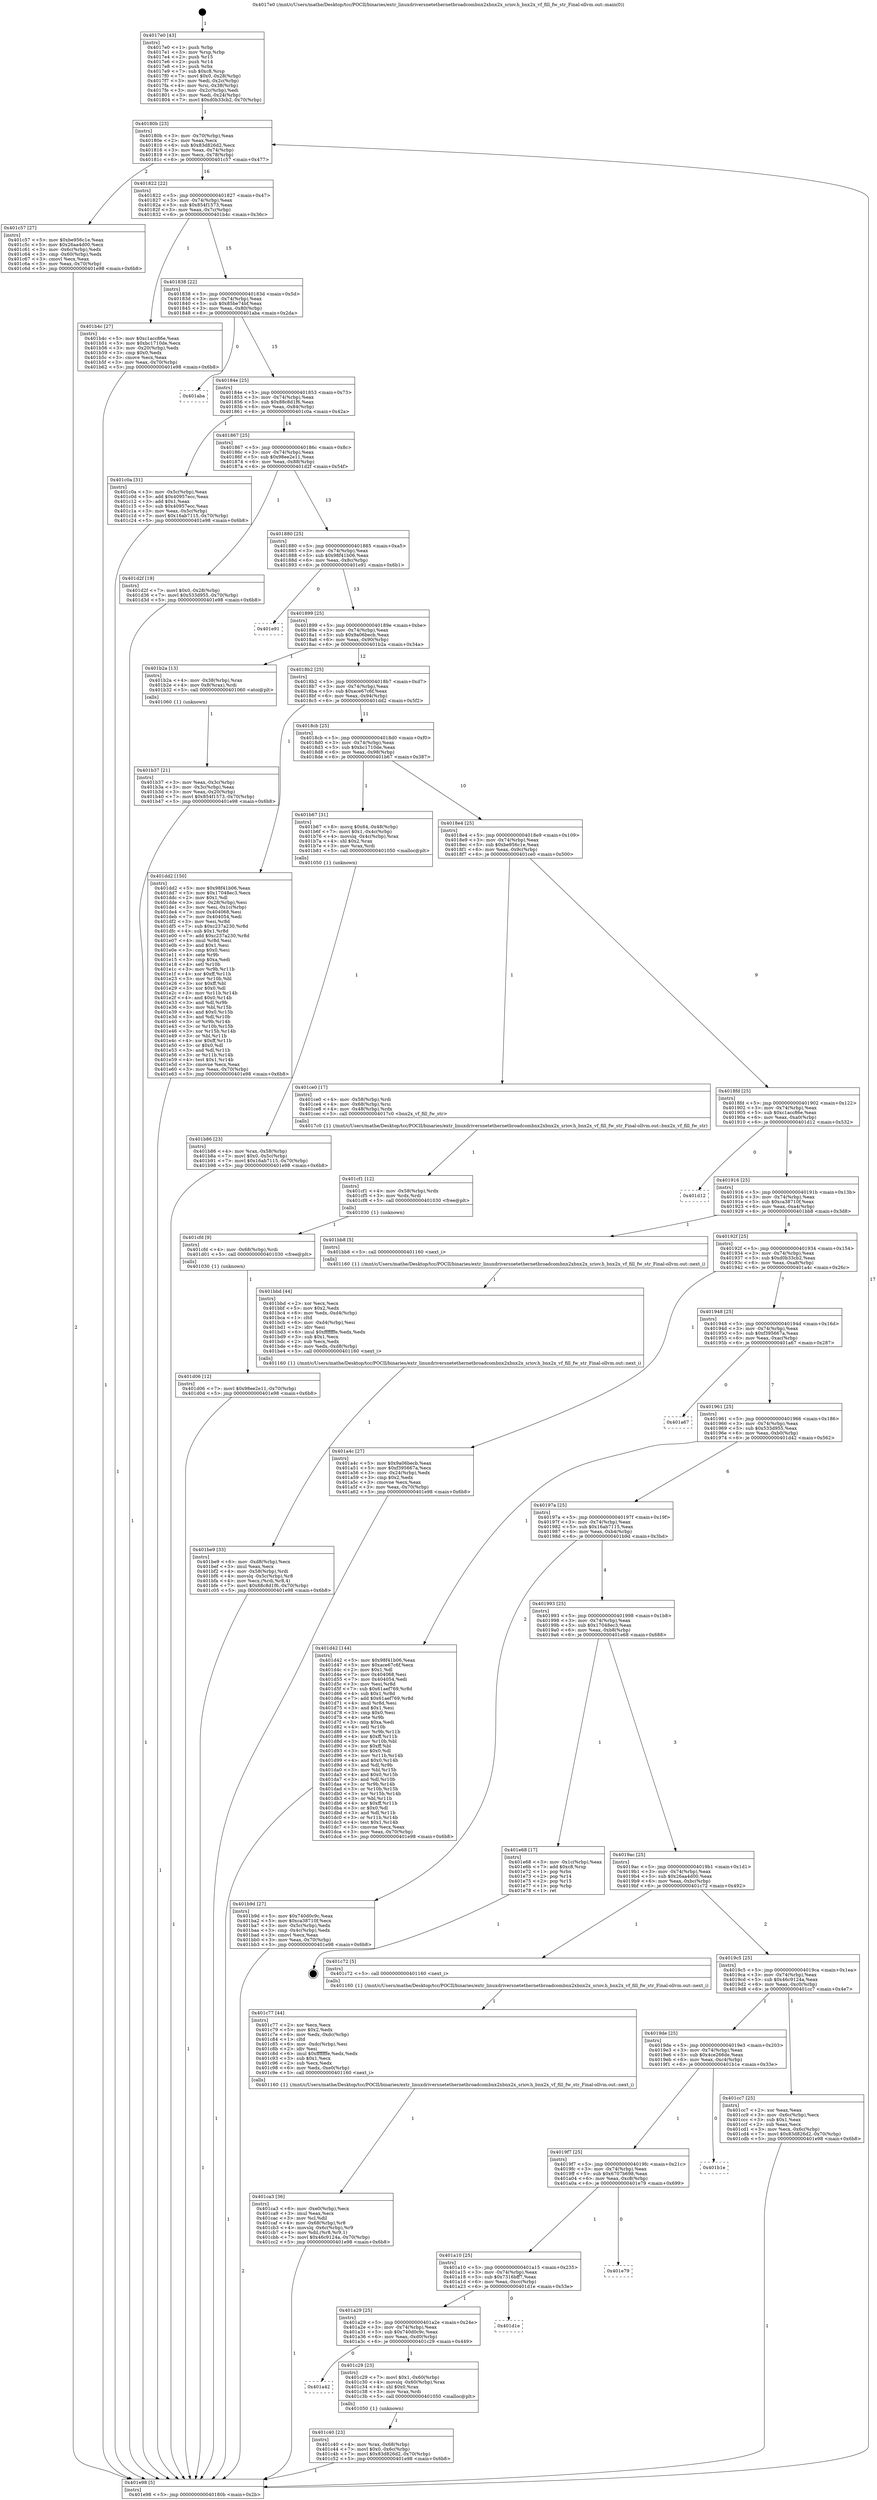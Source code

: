 digraph "0x4017e0" {
  label = "0x4017e0 (/mnt/c/Users/mathe/Desktop/tcc/POCII/binaries/extr_linuxdriversnetethernetbroadcombnx2xbnx2x_sriov.h_bnx2x_vf_fill_fw_str_Final-ollvm.out::main(0))"
  labelloc = "t"
  node[shape=record]

  Entry [label="",width=0.3,height=0.3,shape=circle,fillcolor=black,style=filled]
  "0x40180b" [label="{
     0x40180b [23]\l
     | [instrs]\l
     &nbsp;&nbsp;0x40180b \<+3\>: mov -0x70(%rbp),%eax\l
     &nbsp;&nbsp;0x40180e \<+2\>: mov %eax,%ecx\l
     &nbsp;&nbsp;0x401810 \<+6\>: sub $0x83d826d2,%ecx\l
     &nbsp;&nbsp;0x401816 \<+3\>: mov %eax,-0x74(%rbp)\l
     &nbsp;&nbsp;0x401819 \<+3\>: mov %ecx,-0x78(%rbp)\l
     &nbsp;&nbsp;0x40181c \<+6\>: je 0000000000401c57 \<main+0x477\>\l
  }"]
  "0x401c57" [label="{
     0x401c57 [27]\l
     | [instrs]\l
     &nbsp;&nbsp;0x401c57 \<+5\>: mov $0xbe956c1e,%eax\l
     &nbsp;&nbsp;0x401c5c \<+5\>: mov $0x26aa4d00,%ecx\l
     &nbsp;&nbsp;0x401c61 \<+3\>: mov -0x6c(%rbp),%edx\l
     &nbsp;&nbsp;0x401c64 \<+3\>: cmp -0x60(%rbp),%edx\l
     &nbsp;&nbsp;0x401c67 \<+3\>: cmovl %ecx,%eax\l
     &nbsp;&nbsp;0x401c6a \<+3\>: mov %eax,-0x70(%rbp)\l
     &nbsp;&nbsp;0x401c6d \<+5\>: jmp 0000000000401e98 \<main+0x6b8\>\l
  }"]
  "0x401822" [label="{
     0x401822 [22]\l
     | [instrs]\l
     &nbsp;&nbsp;0x401822 \<+5\>: jmp 0000000000401827 \<main+0x47\>\l
     &nbsp;&nbsp;0x401827 \<+3\>: mov -0x74(%rbp),%eax\l
     &nbsp;&nbsp;0x40182a \<+5\>: sub $0x854f1573,%eax\l
     &nbsp;&nbsp;0x40182f \<+3\>: mov %eax,-0x7c(%rbp)\l
     &nbsp;&nbsp;0x401832 \<+6\>: je 0000000000401b4c \<main+0x36c\>\l
  }"]
  Exit [label="",width=0.3,height=0.3,shape=circle,fillcolor=black,style=filled,peripheries=2]
  "0x401b4c" [label="{
     0x401b4c [27]\l
     | [instrs]\l
     &nbsp;&nbsp;0x401b4c \<+5\>: mov $0xc1acc86e,%eax\l
     &nbsp;&nbsp;0x401b51 \<+5\>: mov $0xbc1710de,%ecx\l
     &nbsp;&nbsp;0x401b56 \<+3\>: mov -0x20(%rbp),%edx\l
     &nbsp;&nbsp;0x401b59 \<+3\>: cmp $0x0,%edx\l
     &nbsp;&nbsp;0x401b5c \<+3\>: cmove %ecx,%eax\l
     &nbsp;&nbsp;0x401b5f \<+3\>: mov %eax,-0x70(%rbp)\l
     &nbsp;&nbsp;0x401b62 \<+5\>: jmp 0000000000401e98 \<main+0x6b8\>\l
  }"]
  "0x401838" [label="{
     0x401838 [22]\l
     | [instrs]\l
     &nbsp;&nbsp;0x401838 \<+5\>: jmp 000000000040183d \<main+0x5d\>\l
     &nbsp;&nbsp;0x40183d \<+3\>: mov -0x74(%rbp),%eax\l
     &nbsp;&nbsp;0x401840 \<+5\>: sub $0x85be74bf,%eax\l
     &nbsp;&nbsp;0x401845 \<+3\>: mov %eax,-0x80(%rbp)\l
     &nbsp;&nbsp;0x401848 \<+6\>: je 0000000000401aba \<main+0x2da\>\l
  }"]
  "0x401d06" [label="{
     0x401d06 [12]\l
     | [instrs]\l
     &nbsp;&nbsp;0x401d06 \<+7\>: movl $0x98ee2e11,-0x70(%rbp)\l
     &nbsp;&nbsp;0x401d0d \<+5\>: jmp 0000000000401e98 \<main+0x6b8\>\l
  }"]
  "0x401aba" [label="{
     0x401aba\l
  }", style=dashed]
  "0x40184e" [label="{
     0x40184e [25]\l
     | [instrs]\l
     &nbsp;&nbsp;0x40184e \<+5\>: jmp 0000000000401853 \<main+0x73\>\l
     &nbsp;&nbsp;0x401853 \<+3\>: mov -0x74(%rbp),%eax\l
     &nbsp;&nbsp;0x401856 \<+5\>: sub $0x88c8d1f6,%eax\l
     &nbsp;&nbsp;0x40185b \<+6\>: mov %eax,-0x84(%rbp)\l
     &nbsp;&nbsp;0x401861 \<+6\>: je 0000000000401c0a \<main+0x42a\>\l
  }"]
  "0x401cfd" [label="{
     0x401cfd [9]\l
     | [instrs]\l
     &nbsp;&nbsp;0x401cfd \<+4\>: mov -0x68(%rbp),%rdi\l
     &nbsp;&nbsp;0x401d01 \<+5\>: call 0000000000401030 \<free@plt\>\l
     | [calls]\l
     &nbsp;&nbsp;0x401030 \{1\} (unknown)\l
  }"]
  "0x401c0a" [label="{
     0x401c0a [31]\l
     | [instrs]\l
     &nbsp;&nbsp;0x401c0a \<+3\>: mov -0x5c(%rbp),%eax\l
     &nbsp;&nbsp;0x401c0d \<+5\>: add $0x40957ecc,%eax\l
     &nbsp;&nbsp;0x401c12 \<+3\>: add $0x1,%eax\l
     &nbsp;&nbsp;0x401c15 \<+5\>: sub $0x40957ecc,%eax\l
     &nbsp;&nbsp;0x401c1a \<+3\>: mov %eax,-0x5c(%rbp)\l
     &nbsp;&nbsp;0x401c1d \<+7\>: movl $0x16ab7115,-0x70(%rbp)\l
     &nbsp;&nbsp;0x401c24 \<+5\>: jmp 0000000000401e98 \<main+0x6b8\>\l
  }"]
  "0x401867" [label="{
     0x401867 [25]\l
     | [instrs]\l
     &nbsp;&nbsp;0x401867 \<+5\>: jmp 000000000040186c \<main+0x8c\>\l
     &nbsp;&nbsp;0x40186c \<+3\>: mov -0x74(%rbp),%eax\l
     &nbsp;&nbsp;0x40186f \<+5\>: sub $0x98ee2e11,%eax\l
     &nbsp;&nbsp;0x401874 \<+6\>: mov %eax,-0x88(%rbp)\l
     &nbsp;&nbsp;0x40187a \<+6\>: je 0000000000401d2f \<main+0x54f\>\l
  }"]
  "0x401cf1" [label="{
     0x401cf1 [12]\l
     | [instrs]\l
     &nbsp;&nbsp;0x401cf1 \<+4\>: mov -0x58(%rbp),%rdx\l
     &nbsp;&nbsp;0x401cf5 \<+3\>: mov %rdx,%rdi\l
     &nbsp;&nbsp;0x401cf8 \<+5\>: call 0000000000401030 \<free@plt\>\l
     | [calls]\l
     &nbsp;&nbsp;0x401030 \{1\} (unknown)\l
  }"]
  "0x401d2f" [label="{
     0x401d2f [19]\l
     | [instrs]\l
     &nbsp;&nbsp;0x401d2f \<+7\>: movl $0x0,-0x28(%rbp)\l
     &nbsp;&nbsp;0x401d36 \<+7\>: movl $0x533d955,-0x70(%rbp)\l
     &nbsp;&nbsp;0x401d3d \<+5\>: jmp 0000000000401e98 \<main+0x6b8\>\l
  }"]
  "0x401880" [label="{
     0x401880 [25]\l
     | [instrs]\l
     &nbsp;&nbsp;0x401880 \<+5\>: jmp 0000000000401885 \<main+0xa5\>\l
     &nbsp;&nbsp;0x401885 \<+3\>: mov -0x74(%rbp),%eax\l
     &nbsp;&nbsp;0x401888 \<+5\>: sub $0x98f41b06,%eax\l
     &nbsp;&nbsp;0x40188d \<+6\>: mov %eax,-0x8c(%rbp)\l
     &nbsp;&nbsp;0x401893 \<+6\>: je 0000000000401e91 \<main+0x6b1\>\l
  }"]
  "0x401ca3" [label="{
     0x401ca3 [36]\l
     | [instrs]\l
     &nbsp;&nbsp;0x401ca3 \<+6\>: mov -0xe0(%rbp),%ecx\l
     &nbsp;&nbsp;0x401ca9 \<+3\>: imul %eax,%ecx\l
     &nbsp;&nbsp;0x401cac \<+3\>: mov %cl,%dil\l
     &nbsp;&nbsp;0x401caf \<+4\>: mov -0x68(%rbp),%r8\l
     &nbsp;&nbsp;0x401cb3 \<+4\>: movslq -0x6c(%rbp),%r9\l
     &nbsp;&nbsp;0x401cb7 \<+4\>: mov %dil,(%r8,%r9,1)\l
     &nbsp;&nbsp;0x401cbb \<+7\>: movl $0x46c9124a,-0x70(%rbp)\l
     &nbsp;&nbsp;0x401cc2 \<+5\>: jmp 0000000000401e98 \<main+0x6b8\>\l
  }"]
  "0x401e91" [label="{
     0x401e91\l
  }", style=dashed]
  "0x401899" [label="{
     0x401899 [25]\l
     | [instrs]\l
     &nbsp;&nbsp;0x401899 \<+5\>: jmp 000000000040189e \<main+0xbe\>\l
     &nbsp;&nbsp;0x40189e \<+3\>: mov -0x74(%rbp),%eax\l
     &nbsp;&nbsp;0x4018a1 \<+5\>: sub $0x9a06becb,%eax\l
     &nbsp;&nbsp;0x4018a6 \<+6\>: mov %eax,-0x90(%rbp)\l
     &nbsp;&nbsp;0x4018ac \<+6\>: je 0000000000401b2a \<main+0x34a\>\l
  }"]
  "0x401c77" [label="{
     0x401c77 [44]\l
     | [instrs]\l
     &nbsp;&nbsp;0x401c77 \<+2\>: xor %ecx,%ecx\l
     &nbsp;&nbsp;0x401c79 \<+5\>: mov $0x2,%edx\l
     &nbsp;&nbsp;0x401c7e \<+6\>: mov %edx,-0xdc(%rbp)\l
     &nbsp;&nbsp;0x401c84 \<+1\>: cltd\l
     &nbsp;&nbsp;0x401c85 \<+6\>: mov -0xdc(%rbp),%esi\l
     &nbsp;&nbsp;0x401c8b \<+2\>: idiv %esi\l
     &nbsp;&nbsp;0x401c8d \<+6\>: imul $0xfffffffe,%edx,%edx\l
     &nbsp;&nbsp;0x401c93 \<+3\>: sub $0x1,%ecx\l
     &nbsp;&nbsp;0x401c96 \<+2\>: sub %ecx,%edx\l
     &nbsp;&nbsp;0x401c98 \<+6\>: mov %edx,-0xe0(%rbp)\l
     &nbsp;&nbsp;0x401c9e \<+5\>: call 0000000000401160 \<next_i\>\l
     | [calls]\l
     &nbsp;&nbsp;0x401160 \{1\} (/mnt/c/Users/mathe/Desktop/tcc/POCII/binaries/extr_linuxdriversnetethernetbroadcombnx2xbnx2x_sriov.h_bnx2x_vf_fill_fw_str_Final-ollvm.out::next_i)\l
  }"]
  "0x401b2a" [label="{
     0x401b2a [13]\l
     | [instrs]\l
     &nbsp;&nbsp;0x401b2a \<+4\>: mov -0x38(%rbp),%rax\l
     &nbsp;&nbsp;0x401b2e \<+4\>: mov 0x8(%rax),%rdi\l
     &nbsp;&nbsp;0x401b32 \<+5\>: call 0000000000401060 \<atoi@plt\>\l
     | [calls]\l
     &nbsp;&nbsp;0x401060 \{1\} (unknown)\l
  }"]
  "0x4018b2" [label="{
     0x4018b2 [25]\l
     | [instrs]\l
     &nbsp;&nbsp;0x4018b2 \<+5\>: jmp 00000000004018b7 \<main+0xd7\>\l
     &nbsp;&nbsp;0x4018b7 \<+3\>: mov -0x74(%rbp),%eax\l
     &nbsp;&nbsp;0x4018ba \<+5\>: sub $0xace67c6f,%eax\l
     &nbsp;&nbsp;0x4018bf \<+6\>: mov %eax,-0x94(%rbp)\l
     &nbsp;&nbsp;0x4018c5 \<+6\>: je 0000000000401dd2 \<main+0x5f2\>\l
  }"]
  "0x401c40" [label="{
     0x401c40 [23]\l
     | [instrs]\l
     &nbsp;&nbsp;0x401c40 \<+4\>: mov %rax,-0x68(%rbp)\l
     &nbsp;&nbsp;0x401c44 \<+7\>: movl $0x0,-0x6c(%rbp)\l
     &nbsp;&nbsp;0x401c4b \<+7\>: movl $0x83d826d2,-0x70(%rbp)\l
     &nbsp;&nbsp;0x401c52 \<+5\>: jmp 0000000000401e98 \<main+0x6b8\>\l
  }"]
  "0x401dd2" [label="{
     0x401dd2 [150]\l
     | [instrs]\l
     &nbsp;&nbsp;0x401dd2 \<+5\>: mov $0x98f41b06,%eax\l
     &nbsp;&nbsp;0x401dd7 \<+5\>: mov $0x17048ec3,%ecx\l
     &nbsp;&nbsp;0x401ddc \<+2\>: mov $0x1,%dl\l
     &nbsp;&nbsp;0x401dde \<+3\>: mov -0x28(%rbp),%esi\l
     &nbsp;&nbsp;0x401de1 \<+3\>: mov %esi,-0x1c(%rbp)\l
     &nbsp;&nbsp;0x401de4 \<+7\>: mov 0x404068,%esi\l
     &nbsp;&nbsp;0x401deb \<+7\>: mov 0x404054,%edi\l
     &nbsp;&nbsp;0x401df2 \<+3\>: mov %esi,%r8d\l
     &nbsp;&nbsp;0x401df5 \<+7\>: sub $0xc237a230,%r8d\l
     &nbsp;&nbsp;0x401dfc \<+4\>: sub $0x1,%r8d\l
     &nbsp;&nbsp;0x401e00 \<+7\>: add $0xc237a230,%r8d\l
     &nbsp;&nbsp;0x401e07 \<+4\>: imul %r8d,%esi\l
     &nbsp;&nbsp;0x401e0b \<+3\>: and $0x1,%esi\l
     &nbsp;&nbsp;0x401e0e \<+3\>: cmp $0x0,%esi\l
     &nbsp;&nbsp;0x401e11 \<+4\>: sete %r9b\l
     &nbsp;&nbsp;0x401e15 \<+3\>: cmp $0xa,%edi\l
     &nbsp;&nbsp;0x401e18 \<+4\>: setl %r10b\l
     &nbsp;&nbsp;0x401e1c \<+3\>: mov %r9b,%r11b\l
     &nbsp;&nbsp;0x401e1f \<+4\>: xor $0xff,%r11b\l
     &nbsp;&nbsp;0x401e23 \<+3\>: mov %r10b,%bl\l
     &nbsp;&nbsp;0x401e26 \<+3\>: xor $0xff,%bl\l
     &nbsp;&nbsp;0x401e29 \<+3\>: xor $0x0,%dl\l
     &nbsp;&nbsp;0x401e2c \<+3\>: mov %r11b,%r14b\l
     &nbsp;&nbsp;0x401e2f \<+4\>: and $0x0,%r14b\l
     &nbsp;&nbsp;0x401e33 \<+3\>: and %dl,%r9b\l
     &nbsp;&nbsp;0x401e36 \<+3\>: mov %bl,%r15b\l
     &nbsp;&nbsp;0x401e39 \<+4\>: and $0x0,%r15b\l
     &nbsp;&nbsp;0x401e3d \<+3\>: and %dl,%r10b\l
     &nbsp;&nbsp;0x401e40 \<+3\>: or %r9b,%r14b\l
     &nbsp;&nbsp;0x401e43 \<+3\>: or %r10b,%r15b\l
     &nbsp;&nbsp;0x401e46 \<+3\>: xor %r15b,%r14b\l
     &nbsp;&nbsp;0x401e49 \<+3\>: or %bl,%r11b\l
     &nbsp;&nbsp;0x401e4c \<+4\>: xor $0xff,%r11b\l
     &nbsp;&nbsp;0x401e50 \<+3\>: or $0x0,%dl\l
     &nbsp;&nbsp;0x401e53 \<+3\>: and %dl,%r11b\l
     &nbsp;&nbsp;0x401e56 \<+3\>: or %r11b,%r14b\l
     &nbsp;&nbsp;0x401e59 \<+4\>: test $0x1,%r14b\l
     &nbsp;&nbsp;0x401e5d \<+3\>: cmovne %ecx,%eax\l
     &nbsp;&nbsp;0x401e60 \<+3\>: mov %eax,-0x70(%rbp)\l
     &nbsp;&nbsp;0x401e63 \<+5\>: jmp 0000000000401e98 \<main+0x6b8\>\l
  }"]
  "0x4018cb" [label="{
     0x4018cb [25]\l
     | [instrs]\l
     &nbsp;&nbsp;0x4018cb \<+5\>: jmp 00000000004018d0 \<main+0xf0\>\l
     &nbsp;&nbsp;0x4018d0 \<+3\>: mov -0x74(%rbp),%eax\l
     &nbsp;&nbsp;0x4018d3 \<+5\>: sub $0xbc1710de,%eax\l
     &nbsp;&nbsp;0x4018d8 \<+6\>: mov %eax,-0x98(%rbp)\l
     &nbsp;&nbsp;0x4018de \<+6\>: je 0000000000401b67 \<main+0x387\>\l
  }"]
  "0x401a42" [label="{
     0x401a42\l
  }", style=dashed]
  "0x401b67" [label="{
     0x401b67 [31]\l
     | [instrs]\l
     &nbsp;&nbsp;0x401b67 \<+8\>: movq $0x64,-0x48(%rbp)\l
     &nbsp;&nbsp;0x401b6f \<+7\>: movl $0x1,-0x4c(%rbp)\l
     &nbsp;&nbsp;0x401b76 \<+4\>: movslq -0x4c(%rbp),%rax\l
     &nbsp;&nbsp;0x401b7a \<+4\>: shl $0x2,%rax\l
     &nbsp;&nbsp;0x401b7e \<+3\>: mov %rax,%rdi\l
     &nbsp;&nbsp;0x401b81 \<+5\>: call 0000000000401050 \<malloc@plt\>\l
     | [calls]\l
     &nbsp;&nbsp;0x401050 \{1\} (unknown)\l
  }"]
  "0x4018e4" [label="{
     0x4018e4 [25]\l
     | [instrs]\l
     &nbsp;&nbsp;0x4018e4 \<+5\>: jmp 00000000004018e9 \<main+0x109\>\l
     &nbsp;&nbsp;0x4018e9 \<+3\>: mov -0x74(%rbp),%eax\l
     &nbsp;&nbsp;0x4018ec \<+5\>: sub $0xbe956c1e,%eax\l
     &nbsp;&nbsp;0x4018f1 \<+6\>: mov %eax,-0x9c(%rbp)\l
     &nbsp;&nbsp;0x4018f7 \<+6\>: je 0000000000401ce0 \<main+0x500\>\l
  }"]
  "0x401c29" [label="{
     0x401c29 [23]\l
     | [instrs]\l
     &nbsp;&nbsp;0x401c29 \<+7\>: movl $0x1,-0x60(%rbp)\l
     &nbsp;&nbsp;0x401c30 \<+4\>: movslq -0x60(%rbp),%rax\l
     &nbsp;&nbsp;0x401c34 \<+4\>: shl $0x0,%rax\l
     &nbsp;&nbsp;0x401c38 \<+3\>: mov %rax,%rdi\l
     &nbsp;&nbsp;0x401c3b \<+5\>: call 0000000000401050 \<malloc@plt\>\l
     | [calls]\l
     &nbsp;&nbsp;0x401050 \{1\} (unknown)\l
  }"]
  "0x401ce0" [label="{
     0x401ce0 [17]\l
     | [instrs]\l
     &nbsp;&nbsp;0x401ce0 \<+4\>: mov -0x58(%rbp),%rdi\l
     &nbsp;&nbsp;0x401ce4 \<+4\>: mov -0x68(%rbp),%rsi\l
     &nbsp;&nbsp;0x401ce8 \<+4\>: mov -0x48(%rbp),%rdx\l
     &nbsp;&nbsp;0x401cec \<+5\>: call 00000000004017c0 \<bnx2x_vf_fill_fw_str\>\l
     | [calls]\l
     &nbsp;&nbsp;0x4017c0 \{1\} (/mnt/c/Users/mathe/Desktop/tcc/POCII/binaries/extr_linuxdriversnetethernetbroadcombnx2xbnx2x_sriov.h_bnx2x_vf_fill_fw_str_Final-ollvm.out::bnx2x_vf_fill_fw_str)\l
  }"]
  "0x4018fd" [label="{
     0x4018fd [25]\l
     | [instrs]\l
     &nbsp;&nbsp;0x4018fd \<+5\>: jmp 0000000000401902 \<main+0x122\>\l
     &nbsp;&nbsp;0x401902 \<+3\>: mov -0x74(%rbp),%eax\l
     &nbsp;&nbsp;0x401905 \<+5\>: sub $0xc1acc86e,%eax\l
     &nbsp;&nbsp;0x40190a \<+6\>: mov %eax,-0xa0(%rbp)\l
     &nbsp;&nbsp;0x401910 \<+6\>: je 0000000000401d12 \<main+0x532\>\l
  }"]
  "0x401a29" [label="{
     0x401a29 [25]\l
     | [instrs]\l
     &nbsp;&nbsp;0x401a29 \<+5\>: jmp 0000000000401a2e \<main+0x24e\>\l
     &nbsp;&nbsp;0x401a2e \<+3\>: mov -0x74(%rbp),%eax\l
     &nbsp;&nbsp;0x401a31 \<+5\>: sub $0x740d0c9c,%eax\l
     &nbsp;&nbsp;0x401a36 \<+6\>: mov %eax,-0xd0(%rbp)\l
     &nbsp;&nbsp;0x401a3c \<+6\>: je 0000000000401c29 \<main+0x449\>\l
  }"]
  "0x401d12" [label="{
     0x401d12\l
  }", style=dashed]
  "0x401916" [label="{
     0x401916 [25]\l
     | [instrs]\l
     &nbsp;&nbsp;0x401916 \<+5\>: jmp 000000000040191b \<main+0x13b\>\l
     &nbsp;&nbsp;0x40191b \<+3\>: mov -0x74(%rbp),%eax\l
     &nbsp;&nbsp;0x40191e \<+5\>: sub $0xca38710f,%eax\l
     &nbsp;&nbsp;0x401923 \<+6\>: mov %eax,-0xa4(%rbp)\l
     &nbsp;&nbsp;0x401929 \<+6\>: je 0000000000401bb8 \<main+0x3d8\>\l
  }"]
  "0x401d1e" [label="{
     0x401d1e\l
  }", style=dashed]
  "0x401bb8" [label="{
     0x401bb8 [5]\l
     | [instrs]\l
     &nbsp;&nbsp;0x401bb8 \<+5\>: call 0000000000401160 \<next_i\>\l
     | [calls]\l
     &nbsp;&nbsp;0x401160 \{1\} (/mnt/c/Users/mathe/Desktop/tcc/POCII/binaries/extr_linuxdriversnetethernetbroadcombnx2xbnx2x_sriov.h_bnx2x_vf_fill_fw_str_Final-ollvm.out::next_i)\l
  }"]
  "0x40192f" [label="{
     0x40192f [25]\l
     | [instrs]\l
     &nbsp;&nbsp;0x40192f \<+5\>: jmp 0000000000401934 \<main+0x154\>\l
     &nbsp;&nbsp;0x401934 \<+3\>: mov -0x74(%rbp),%eax\l
     &nbsp;&nbsp;0x401937 \<+5\>: sub $0xd0b33cb2,%eax\l
     &nbsp;&nbsp;0x40193c \<+6\>: mov %eax,-0xa8(%rbp)\l
     &nbsp;&nbsp;0x401942 \<+6\>: je 0000000000401a4c \<main+0x26c\>\l
  }"]
  "0x401a10" [label="{
     0x401a10 [25]\l
     | [instrs]\l
     &nbsp;&nbsp;0x401a10 \<+5\>: jmp 0000000000401a15 \<main+0x235\>\l
     &nbsp;&nbsp;0x401a15 \<+3\>: mov -0x74(%rbp),%eax\l
     &nbsp;&nbsp;0x401a18 \<+5\>: sub $0x7316bff7,%eax\l
     &nbsp;&nbsp;0x401a1d \<+6\>: mov %eax,-0xcc(%rbp)\l
     &nbsp;&nbsp;0x401a23 \<+6\>: je 0000000000401d1e \<main+0x53e\>\l
  }"]
  "0x401a4c" [label="{
     0x401a4c [27]\l
     | [instrs]\l
     &nbsp;&nbsp;0x401a4c \<+5\>: mov $0x9a06becb,%eax\l
     &nbsp;&nbsp;0x401a51 \<+5\>: mov $0xf395667a,%ecx\l
     &nbsp;&nbsp;0x401a56 \<+3\>: mov -0x24(%rbp),%edx\l
     &nbsp;&nbsp;0x401a59 \<+3\>: cmp $0x2,%edx\l
     &nbsp;&nbsp;0x401a5c \<+3\>: cmovne %ecx,%eax\l
     &nbsp;&nbsp;0x401a5f \<+3\>: mov %eax,-0x70(%rbp)\l
     &nbsp;&nbsp;0x401a62 \<+5\>: jmp 0000000000401e98 \<main+0x6b8\>\l
  }"]
  "0x401948" [label="{
     0x401948 [25]\l
     | [instrs]\l
     &nbsp;&nbsp;0x401948 \<+5\>: jmp 000000000040194d \<main+0x16d\>\l
     &nbsp;&nbsp;0x40194d \<+3\>: mov -0x74(%rbp),%eax\l
     &nbsp;&nbsp;0x401950 \<+5\>: sub $0xf395667a,%eax\l
     &nbsp;&nbsp;0x401955 \<+6\>: mov %eax,-0xac(%rbp)\l
     &nbsp;&nbsp;0x40195b \<+6\>: je 0000000000401a67 \<main+0x287\>\l
  }"]
  "0x401e98" [label="{
     0x401e98 [5]\l
     | [instrs]\l
     &nbsp;&nbsp;0x401e98 \<+5\>: jmp 000000000040180b \<main+0x2b\>\l
  }"]
  "0x4017e0" [label="{
     0x4017e0 [43]\l
     | [instrs]\l
     &nbsp;&nbsp;0x4017e0 \<+1\>: push %rbp\l
     &nbsp;&nbsp;0x4017e1 \<+3\>: mov %rsp,%rbp\l
     &nbsp;&nbsp;0x4017e4 \<+2\>: push %r15\l
     &nbsp;&nbsp;0x4017e6 \<+2\>: push %r14\l
     &nbsp;&nbsp;0x4017e8 \<+1\>: push %rbx\l
     &nbsp;&nbsp;0x4017e9 \<+7\>: sub $0xc8,%rsp\l
     &nbsp;&nbsp;0x4017f0 \<+7\>: movl $0x0,-0x28(%rbp)\l
     &nbsp;&nbsp;0x4017f7 \<+3\>: mov %edi,-0x2c(%rbp)\l
     &nbsp;&nbsp;0x4017fa \<+4\>: mov %rsi,-0x38(%rbp)\l
     &nbsp;&nbsp;0x4017fe \<+3\>: mov -0x2c(%rbp),%edi\l
     &nbsp;&nbsp;0x401801 \<+3\>: mov %edi,-0x24(%rbp)\l
     &nbsp;&nbsp;0x401804 \<+7\>: movl $0xd0b33cb2,-0x70(%rbp)\l
  }"]
  "0x401b37" [label="{
     0x401b37 [21]\l
     | [instrs]\l
     &nbsp;&nbsp;0x401b37 \<+3\>: mov %eax,-0x3c(%rbp)\l
     &nbsp;&nbsp;0x401b3a \<+3\>: mov -0x3c(%rbp),%eax\l
     &nbsp;&nbsp;0x401b3d \<+3\>: mov %eax,-0x20(%rbp)\l
     &nbsp;&nbsp;0x401b40 \<+7\>: movl $0x854f1573,-0x70(%rbp)\l
     &nbsp;&nbsp;0x401b47 \<+5\>: jmp 0000000000401e98 \<main+0x6b8\>\l
  }"]
  "0x401b86" [label="{
     0x401b86 [23]\l
     | [instrs]\l
     &nbsp;&nbsp;0x401b86 \<+4\>: mov %rax,-0x58(%rbp)\l
     &nbsp;&nbsp;0x401b8a \<+7\>: movl $0x0,-0x5c(%rbp)\l
     &nbsp;&nbsp;0x401b91 \<+7\>: movl $0x16ab7115,-0x70(%rbp)\l
     &nbsp;&nbsp;0x401b98 \<+5\>: jmp 0000000000401e98 \<main+0x6b8\>\l
  }"]
  "0x401e79" [label="{
     0x401e79\l
  }", style=dashed]
  "0x401a67" [label="{
     0x401a67\l
  }", style=dashed]
  "0x401961" [label="{
     0x401961 [25]\l
     | [instrs]\l
     &nbsp;&nbsp;0x401961 \<+5\>: jmp 0000000000401966 \<main+0x186\>\l
     &nbsp;&nbsp;0x401966 \<+3\>: mov -0x74(%rbp),%eax\l
     &nbsp;&nbsp;0x401969 \<+5\>: sub $0x533d955,%eax\l
     &nbsp;&nbsp;0x40196e \<+6\>: mov %eax,-0xb0(%rbp)\l
     &nbsp;&nbsp;0x401974 \<+6\>: je 0000000000401d42 \<main+0x562\>\l
  }"]
  "0x4019f7" [label="{
     0x4019f7 [25]\l
     | [instrs]\l
     &nbsp;&nbsp;0x4019f7 \<+5\>: jmp 00000000004019fc \<main+0x21c\>\l
     &nbsp;&nbsp;0x4019fc \<+3\>: mov -0x74(%rbp),%eax\l
     &nbsp;&nbsp;0x4019ff \<+5\>: sub $0x6707b698,%eax\l
     &nbsp;&nbsp;0x401a04 \<+6\>: mov %eax,-0xc8(%rbp)\l
     &nbsp;&nbsp;0x401a0a \<+6\>: je 0000000000401e79 \<main+0x699\>\l
  }"]
  "0x401d42" [label="{
     0x401d42 [144]\l
     | [instrs]\l
     &nbsp;&nbsp;0x401d42 \<+5\>: mov $0x98f41b06,%eax\l
     &nbsp;&nbsp;0x401d47 \<+5\>: mov $0xace67c6f,%ecx\l
     &nbsp;&nbsp;0x401d4c \<+2\>: mov $0x1,%dl\l
     &nbsp;&nbsp;0x401d4e \<+7\>: mov 0x404068,%esi\l
     &nbsp;&nbsp;0x401d55 \<+7\>: mov 0x404054,%edi\l
     &nbsp;&nbsp;0x401d5c \<+3\>: mov %esi,%r8d\l
     &nbsp;&nbsp;0x401d5f \<+7\>: sub $0x61aef769,%r8d\l
     &nbsp;&nbsp;0x401d66 \<+4\>: sub $0x1,%r8d\l
     &nbsp;&nbsp;0x401d6a \<+7\>: add $0x61aef769,%r8d\l
     &nbsp;&nbsp;0x401d71 \<+4\>: imul %r8d,%esi\l
     &nbsp;&nbsp;0x401d75 \<+3\>: and $0x1,%esi\l
     &nbsp;&nbsp;0x401d78 \<+3\>: cmp $0x0,%esi\l
     &nbsp;&nbsp;0x401d7b \<+4\>: sete %r9b\l
     &nbsp;&nbsp;0x401d7f \<+3\>: cmp $0xa,%edi\l
     &nbsp;&nbsp;0x401d82 \<+4\>: setl %r10b\l
     &nbsp;&nbsp;0x401d86 \<+3\>: mov %r9b,%r11b\l
     &nbsp;&nbsp;0x401d89 \<+4\>: xor $0xff,%r11b\l
     &nbsp;&nbsp;0x401d8d \<+3\>: mov %r10b,%bl\l
     &nbsp;&nbsp;0x401d90 \<+3\>: xor $0xff,%bl\l
     &nbsp;&nbsp;0x401d93 \<+3\>: xor $0x0,%dl\l
     &nbsp;&nbsp;0x401d96 \<+3\>: mov %r11b,%r14b\l
     &nbsp;&nbsp;0x401d99 \<+4\>: and $0x0,%r14b\l
     &nbsp;&nbsp;0x401d9d \<+3\>: and %dl,%r9b\l
     &nbsp;&nbsp;0x401da0 \<+3\>: mov %bl,%r15b\l
     &nbsp;&nbsp;0x401da3 \<+4\>: and $0x0,%r15b\l
     &nbsp;&nbsp;0x401da7 \<+3\>: and %dl,%r10b\l
     &nbsp;&nbsp;0x401daa \<+3\>: or %r9b,%r14b\l
     &nbsp;&nbsp;0x401dad \<+3\>: or %r10b,%r15b\l
     &nbsp;&nbsp;0x401db0 \<+3\>: xor %r15b,%r14b\l
     &nbsp;&nbsp;0x401db3 \<+3\>: or %bl,%r11b\l
     &nbsp;&nbsp;0x401db6 \<+4\>: xor $0xff,%r11b\l
     &nbsp;&nbsp;0x401dba \<+3\>: or $0x0,%dl\l
     &nbsp;&nbsp;0x401dbd \<+3\>: and %dl,%r11b\l
     &nbsp;&nbsp;0x401dc0 \<+3\>: or %r11b,%r14b\l
     &nbsp;&nbsp;0x401dc3 \<+4\>: test $0x1,%r14b\l
     &nbsp;&nbsp;0x401dc7 \<+3\>: cmovne %ecx,%eax\l
     &nbsp;&nbsp;0x401dca \<+3\>: mov %eax,-0x70(%rbp)\l
     &nbsp;&nbsp;0x401dcd \<+5\>: jmp 0000000000401e98 \<main+0x6b8\>\l
  }"]
  "0x40197a" [label="{
     0x40197a [25]\l
     | [instrs]\l
     &nbsp;&nbsp;0x40197a \<+5\>: jmp 000000000040197f \<main+0x19f\>\l
     &nbsp;&nbsp;0x40197f \<+3\>: mov -0x74(%rbp),%eax\l
     &nbsp;&nbsp;0x401982 \<+5\>: sub $0x16ab7115,%eax\l
     &nbsp;&nbsp;0x401987 \<+6\>: mov %eax,-0xb4(%rbp)\l
     &nbsp;&nbsp;0x40198d \<+6\>: je 0000000000401b9d \<main+0x3bd\>\l
  }"]
  "0x401b1e" [label="{
     0x401b1e\l
  }", style=dashed]
  "0x401b9d" [label="{
     0x401b9d [27]\l
     | [instrs]\l
     &nbsp;&nbsp;0x401b9d \<+5\>: mov $0x740d0c9c,%eax\l
     &nbsp;&nbsp;0x401ba2 \<+5\>: mov $0xca38710f,%ecx\l
     &nbsp;&nbsp;0x401ba7 \<+3\>: mov -0x5c(%rbp),%edx\l
     &nbsp;&nbsp;0x401baa \<+3\>: cmp -0x4c(%rbp),%edx\l
     &nbsp;&nbsp;0x401bad \<+3\>: cmovl %ecx,%eax\l
     &nbsp;&nbsp;0x401bb0 \<+3\>: mov %eax,-0x70(%rbp)\l
     &nbsp;&nbsp;0x401bb3 \<+5\>: jmp 0000000000401e98 \<main+0x6b8\>\l
  }"]
  "0x401993" [label="{
     0x401993 [25]\l
     | [instrs]\l
     &nbsp;&nbsp;0x401993 \<+5\>: jmp 0000000000401998 \<main+0x1b8\>\l
     &nbsp;&nbsp;0x401998 \<+3\>: mov -0x74(%rbp),%eax\l
     &nbsp;&nbsp;0x40199b \<+5\>: sub $0x17048ec3,%eax\l
     &nbsp;&nbsp;0x4019a0 \<+6\>: mov %eax,-0xb8(%rbp)\l
     &nbsp;&nbsp;0x4019a6 \<+6\>: je 0000000000401e68 \<main+0x688\>\l
  }"]
  "0x401bbd" [label="{
     0x401bbd [44]\l
     | [instrs]\l
     &nbsp;&nbsp;0x401bbd \<+2\>: xor %ecx,%ecx\l
     &nbsp;&nbsp;0x401bbf \<+5\>: mov $0x2,%edx\l
     &nbsp;&nbsp;0x401bc4 \<+6\>: mov %edx,-0xd4(%rbp)\l
     &nbsp;&nbsp;0x401bca \<+1\>: cltd\l
     &nbsp;&nbsp;0x401bcb \<+6\>: mov -0xd4(%rbp),%esi\l
     &nbsp;&nbsp;0x401bd1 \<+2\>: idiv %esi\l
     &nbsp;&nbsp;0x401bd3 \<+6\>: imul $0xfffffffe,%edx,%edx\l
     &nbsp;&nbsp;0x401bd9 \<+3\>: sub $0x1,%ecx\l
     &nbsp;&nbsp;0x401bdc \<+2\>: sub %ecx,%edx\l
     &nbsp;&nbsp;0x401bde \<+6\>: mov %edx,-0xd8(%rbp)\l
     &nbsp;&nbsp;0x401be4 \<+5\>: call 0000000000401160 \<next_i\>\l
     | [calls]\l
     &nbsp;&nbsp;0x401160 \{1\} (/mnt/c/Users/mathe/Desktop/tcc/POCII/binaries/extr_linuxdriversnetethernetbroadcombnx2xbnx2x_sriov.h_bnx2x_vf_fill_fw_str_Final-ollvm.out::next_i)\l
  }"]
  "0x401be9" [label="{
     0x401be9 [33]\l
     | [instrs]\l
     &nbsp;&nbsp;0x401be9 \<+6\>: mov -0xd8(%rbp),%ecx\l
     &nbsp;&nbsp;0x401bef \<+3\>: imul %eax,%ecx\l
     &nbsp;&nbsp;0x401bf2 \<+4\>: mov -0x58(%rbp),%rdi\l
     &nbsp;&nbsp;0x401bf6 \<+4\>: movslq -0x5c(%rbp),%r8\l
     &nbsp;&nbsp;0x401bfa \<+4\>: mov %ecx,(%rdi,%r8,4)\l
     &nbsp;&nbsp;0x401bfe \<+7\>: movl $0x88c8d1f6,-0x70(%rbp)\l
     &nbsp;&nbsp;0x401c05 \<+5\>: jmp 0000000000401e98 \<main+0x6b8\>\l
  }"]
  "0x4019de" [label="{
     0x4019de [25]\l
     | [instrs]\l
     &nbsp;&nbsp;0x4019de \<+5\>: jmp 00000000004019e3 \<main+0x203\>\l
     &nbsp;&nbsp;0x4019e3 \<+3\>: mov -0x74(%rbp),%eax\l
     &nbsp;&nbsp;0x4019e6 \<+5\>: sub $0x4ce266de,%eax\l
     &nbsp;&nbsp;0x4019eb \<+6\>: mov %eax,-0xc4(%rbp)\l
     &nbsp;&nbsp;0x4019f1 \<+6\>: je 0000000000401b1e \<main+0x33e\>\l
  }"]
  "0x401e68" [label="{
     0x401e68 [17]\l
     | [instrs]\l
     &nbsp;&nbsp;0x401e68 \<+3\>: mov -0x1c(%rbp),%eax\l
     &nbsp;&nbsp;0x401e6b \<+7\>: add $0xc8,%rsp\l
     &nbsp;&nbsp;0x401e72 \<+1\>: pop %rbx\l
     &nbsp;&nbsp;0x401e73 \<+2\>: pop %r14\l
     &nbsp;&nbsp;0x401e75 \<+2\>: pop %r15\l
     &nbsp;&nbsp;0x401e77 \<+1\>: pop %rbp\l
     &nbsp;&nbsp;0x401e78 \<+1\>: ret\l
  }"]
  "0x4019ac" [label="{
     0x4019ac [25]\l
     | [instrs]\l
     &nbsp;&nbsp;0x4019ac \<+5\>: jmp 00000000004019b1 \<main+0x1d1\>\l
     &nbsp;&nbsp;0x4019b1 \<+3\>: mov -0x74(%rbp),%eax\l
     &nbsp;&nbsp;0x4019b4 \<+5\>: sub $0x26aa4d00,%eax\l
     &nbsp;&nbsp;0x4019b9 \<+6\>: mov %eax,-0xbc(%rbp)\l
     &nbsp;&nbsp;0x4019bf \<+6\>: je 0000000000401c72 \<main+0x492\>\l
  }"]
  "0x401cc7" [label="{
     0x401cc7 [25]\l
     | [instrs]\l
     &nbsp;&nbsp;0x401cc7 \<+2\>: xor %eax,%eax\l
     &nbsp;&nbsp;0x401cc9 \<+3\>: mov -0x6c(%rbp),%ecx\l
     &nbsp;&nbsp;0x401ccc \<+3\>: sub $0x1,%eax\l
     &nbsp;&nbsp;0x401ccf \<+2\>: sub %eax,%ecx\l
     &nbsp;&nbsp;0x401cd1 \<+3\>: mov %ecx,-0x6c(%rbp)\l
     &nbsp;&nbsp;0x401cd4 \<+7\>: movl $0x83d826d2,-0x70(%rbp)\l
     &nbsp;&nbsp;0x401cdb \<+5\>: jmp 0000000000401e98 \<main+0x6b8\>\l
  }"]
  "0x401c72" [label="{
     0x401c72 [5]\l
     | [instrs]\l
     &nbsp;&nbsp;0x401c72 \<+5\>: call 0000000000401160 \<next_i\>\l
     | [calls]\l
     &nbsp;&nbsp;0x401160 \{1\} (/mnt/c/Users/mathe/Desktop/tcc/POCII/binaries/extr_linuxdriversnetethernetbroadcombnx2xbnx2x_sriov.h_bnx2x_vf_fill_fw_str_Final-ollvm.out::next_i)\l
  }"]
  "0x4019c5" [label="{
     0x4019c5 [25]\l
     | [instrs]\l
     &nbsp;&nbsp;0x4019c5 \<+5\>: jmp 00000000004019ca \<main+0x1ea\>\l
     &nbsp;&nbsp;0x4019ca \<+3\>: mov -0x74(%rbp),%eax\l
     &nbsp;&nbsp;0x4019cd \<+5\>: sub $0x46c9124a,%eax\l
     &nbsp;&nbsp;0x4019d2 \<+6\>: mov %eax,-0xc0(%rbp)\l
     &nbsp;&nbsp;0x4019d8 \<+6\>: je 0000000000401cc7 \<main+0x4e7\>\l
  }"]
  Entry -> "0x4017e0" [label=" 1"]
  "0x40180b" -> "0x401c57" [label=" 2"]
  "0x40180b" -> "0x401822" [label=" 16"]
  "0x401e68" -> Exit [label=" 1"]
  "0x401822" -> "0x401b4c" [label=" 1"]
  "0x401822" -> "0x401838" [label=" 15"]
  "0x401dd2" -> "0x401e98" [label=" 1"]
  "0x401838" -> "0x401aba" [label=" 0"]
  "0x401838" -> "0x40184e" [label=" 15"]
  "0x401d42" -> "0x401e98" [label=" 1"]
  "0x40184e" -> "0x401c0a" [label=" 1"]
  "0x40184e" -> "0x401867" [label=" 14"]
  "0x401d2f" -> "0x401e98" [label=" 1"]
  "0x401867" -> "0x401d2f" [label=" 1"]
  "0x401867" -> "0x401880" [label=" 13"]
  "0x401d06" -> "0x401e98" [label=" 1"]
  "0x401880" -> "0x401e91" [label=" 0"]
  "0x401880" -> "0x401899" [label=" 13"]
  "0x401cfd" -> "0x401d06" [label=" 1"]
  "0x401899" -> "0x401b2a" [label=" 1"]
  "0x401899" -> "0x4018b2" [label=" 12"]
  "0x401cf1" -> "0x401cfd" [label=" 1"]
  "0x4018b2" -> "0x401dd2" [label=" 1"]
  "0x4018b2" -> "0x4018cb" [label=" 11"]
  "0x401ce0" -> "0x401cf1" [label=" 1"]
  "0x4018cb" -> "0x401b67" [label=" 1"]
  "0x4018cb" -> "0x4018e4" [label=" 10"]
  "0x401cc7" -> "0x401e98" [label=" 1"]
  "0x4018e4" -> "0x401ce0" [label=" 1"]
  "0x4018e4" -> "0x4018fd" [label=" 9"]
  "0x401ca3" -> "0x401e98" [label=" 1"]
  "0x4018fd" -> "0x401d12" [label=" 0"]
  "0x4018fd" -> "0x401916" [label=" 9"]
  "0x401c72" -> "0x401c77" [label=" 1"]
  "0x401916" -> "0x401bb8" [label=" 1"]
  "0x401916" -> "0x40192f" [label=" 8"]
  "0x401c57" -> "0x401e98" [label=" 2"]
  "0x40192f" -> "0x401a4c" [label=" 1"]
  "0x40192f" -> "0x401948" [label=" 7"]
  "0x401a4c" -> "0x401e98" [label=" 1"]
  "0x4017e0" -> "0x40180b" [label=" 1"]
  "0x401e98" -> "0x40180b" [label=" 17"]
  "0x401b2a" -> "0x401b37" [label=" 1"]
  "0x401b37" -> "0x401e98" [label=" 1"]
  "0x401b4c" -> "0x401e98" [label=" 1"]
  "0x401b67" -> "0x401b86" [label=" 1"]
  "0x401b86" -> "0x401e98" [label=" 1"]
  "0x401c29" -> "0x401c40" [label=" 1"]
  "0x401948" -> "0x401a67" [label=" 0"]
  "0x401948" -> "0x401961" [label=" 7"]
  "0x401a29" -> "0x401a42" [label=" 0"]
  "0x401961" -> "0x401d42" [label=" 1"]
  "0x401961" -> "0x40197a" [label=" 6"]
  "0x401c77" -> "0x401ca3" [label=" 1"]
  "0x40197a" -> "0x401b9d" [label=" 2"]
  "0x40197a" -> "0x401993" [label=" 4"]
  "0x401b9d" -> "0x401e98" [label=" 2"]
  "0x401bb8" -> "0x401bbd" [label=" 1"]
  "0x401bbd" -> "0x401be9" [label=" 1"]
  "0x401be9" -> "0x401e98" [label=" 1"]
  "0x401c0a" -> "0x401e98" [label=" 1"]
  "0x401a10" -> "0x401a29" [label=" 1"]
  "0x401993" -> "0x401e68" [label=" 1"]
  "0x401993" -> "0x4019ac" [label=" 3"]
  "0x401c40" -> "0x401e98" [label=" 1"]
  "0x4019ac" -> "0x401c72" [label=" 1"]
  "0x4019ac" -> "0x4019c5" [label=" 2"]
  "0x4019f7" -> "0x401a10" [label=" 1"]
  "0x4019c5" -> "0x401cc7" [label=" 1"]
  "0x4019c5" -> "0x4019de" [label=" 1"]
  "0x401a10" -> "0x401d1e" [label=" 0"]
  "0x4019de" -> "0x401b1e" [label=" 0"]
  "0x4019de" -> "0x4019f7" [label=" 1"]
  "0x401a29" -> "0x401c29" [label=" 1"]
  "0x4019f7" -> "0x401e79" [label=" 0"]
}
